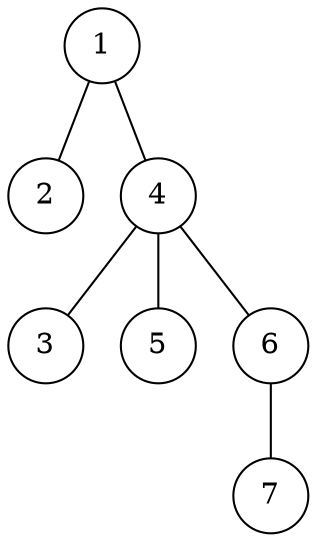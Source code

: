 graph g {
    node[shape=circle fixedsize=true style=filled fillcolor=white colorscheme=accent8 ];
    1--2;
1--4;
4--3;
4--5;
4--6;
6--7;

}

